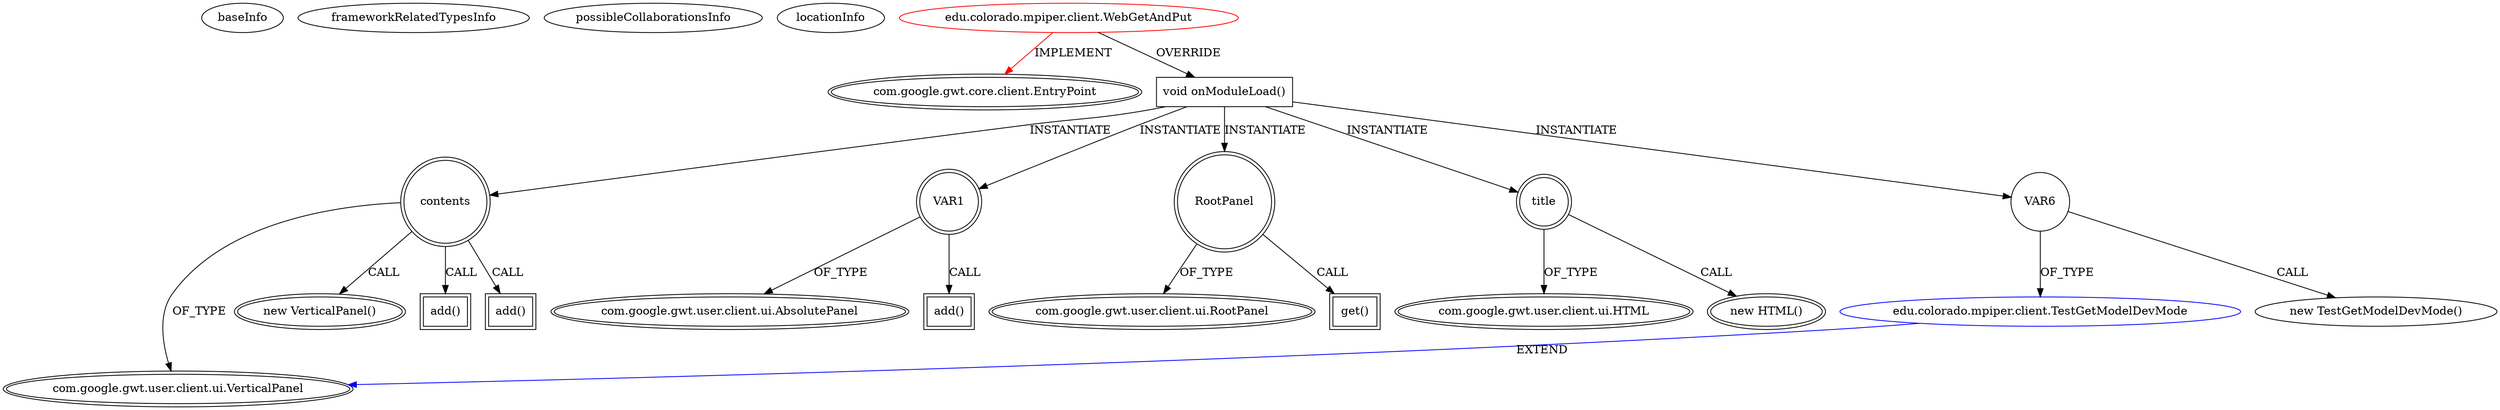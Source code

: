 digraph {
baseInfo[graphId=3761,category="extension_graph",isAnonymous=false,possibleRelation=true]
frameworkRelatedTypesInfo[0="com.google.gwt.core.client.EntryPoint"]
possibleCollaborationsInfo[0="3761~OVERRIDING_METHOD_DECLARATION-INSTANTIATION-~com.google.gwt.core.client.EntryPoint ~com.google.gwt.user.client.ui.VerticalPanel ~false~false"]
locationInfo[projectName="mdpiper-GWTandHTTP",filePath="/mdpiper-GWTandHTTP/GWT-HTTP-example-master/src/edu/colorado/mpiper/client/WebGetAndPut.java",contextSignature="WebGetAndPut",graphId="3761"]
0[label="edu.colorado.mpiper.client.WebGetAndPut",vertexType="ROOT_CLIENT_CLASS_DECLARATION",isFrameworkType=false,color=red]
1[label="com.google.gwt.core.client.EntryPoint",vertexType="FRAMEWORK_INTERFACE_TYPE",isFrameworkType=true,peripheries=2]
2[label="void onModuleLoad()",vertexType="OVERRIDING_METHOD_DECLARATION",isFrameworkType=false,shape=box]
4[label="contents",vertexType="VARIABLE_EXPRESION",isFrameworkType=true,peripheries=2,shape=circle]
5[label="com.google.gwt.user.client.ui.VerticalPanel",vertexType="FRAMEWORK_CLASS_TYPE",isFrameworkType=true,peripheries=2]
3[label="new VerticalPanel()",vertexType="CONSTRUCTOR_CALL",isFrameworkType=true,peripheries=2]
6[label="VAR1",vertexType="VARIABLE_EXPRESION",isFrameworkType=true,peripheries=2,shape=circle]
8[label="com.google.gwt.user.client.ui.AbsolutePanel",vertexType="FRAMEWORK_CLASS_TYPE",isFrameworkType=true,peripheries=2]
7[label="add()",vertexType="INSIDE_CALL",isFrameworkType=true,peripheries=2,shape=box]
9[label="RootPanel",vertexType="VARIABLE_EXPRESION",isFrameworkType=true,peripheries=2,shape=circle]
11[label="com.google.gwt.user.client.ui.RootPanel",vertexType="FRAMEWORK_CLASS_TYPE",isFrameworkType=true,peripheries=2]
10[label="get()",vertexType="INSIDE_CALL",isFrameworkType=true,peripheries=2,shape=box]
13[label="title",vertexType="VARIABLE_EXPRESION",isFrameworkType=true,peripheries=2,shape=circle]
14[label="com.google.gwt.user.client.ui.HTML",vertexType="FRAMEWORK_CLASS_TYPE",isFrameworkType=true,peripheries=2]
12[label="new HTML()",vertexType="CONSTRUCTOR_CALL",isFrameworkType=true,peripheries=2]
16[label="add()",vertexType="INSIDE_CALL",isFrameworkType=true,peripheries=2,shape=box]
18[label="add()",vertexType="INSIDE_CALL",isFrameworkType=true,peripheries=2,shape=box]
20[label="VAR6",vertexType="VARIABLE_EXPRESION",isFrameworkType=false,shape=circle]
21[label="edu.colorado.mpiper.client.TestGetModelDevMode",vertexType="REFERENCE_CLIENT_CLASS_DECLARATION",isFrameworkType=false,color=blue]
19[label="new TestGetModelDevMode()",vertexType="CONSTRUCTOR_CALL",isFrameworkType=false]
0->1[label="IMPLEMENT",color=red]
0->2[label="OVERRIDE"]
2->4[label="INSTANTIATE"]
4->5[label="OF_TYPE"]
4->3[label="CALL"]
2->6[label="INSTANTIATE"]
6->8[label="OF_TYPE"]
6->7[label="CALL"]
2->9[label="INSTANTIATE"]
9->11[label="OF_TYPE"]
9->10[label="CALL"]
2->13[label="INSTANTIATE"]
13->14[label="OF_TYPE"]
13->12[label="CALL"]
4->16[label="CALL"]
4->18[label="CALL"]
2->20[label="INSTANTIATE"]
21->5[label="EXTEND",color=blue]
20->21[label="OF_TYPE"]
20->19[label="CALL"]
}
